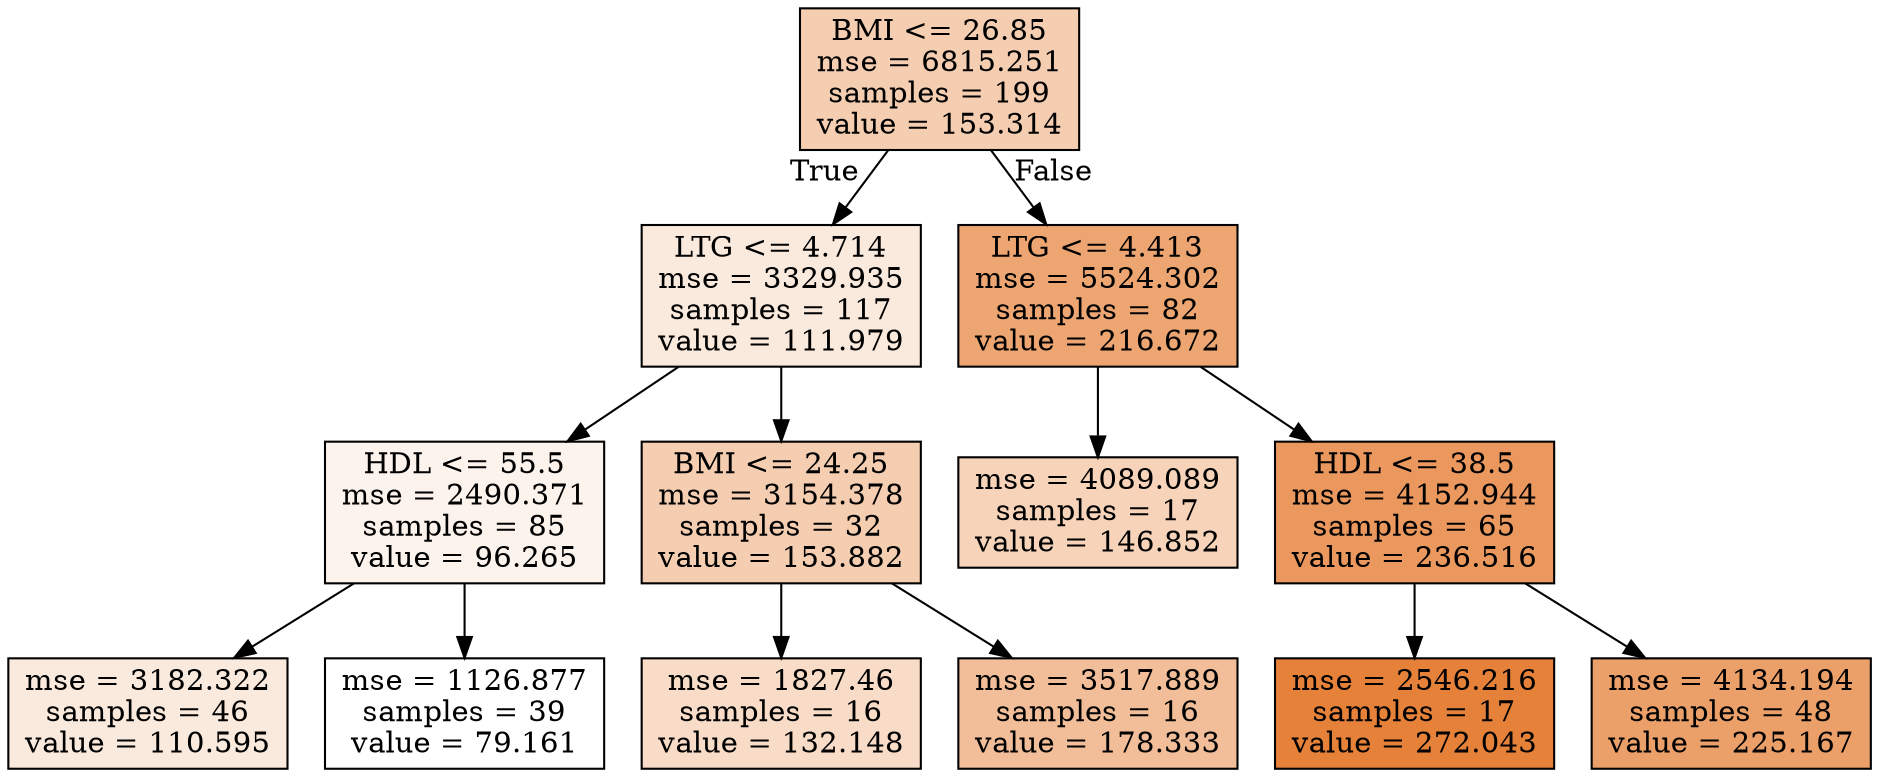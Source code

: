 digraph Tree {
node [shape=box, style="filled", color="black"] ;
0 [label="BMI <= 26.85\nmse = 6815.251\nsamples = 199\nvalue = 153.314", fillcolor="#e5813962"] ;
1 [label="LTG <= 4.714\nmse = 3329.935\nsamples = 117\nvalue = 111.979", fillcolor="#e581392b"] ;
0 -> 1 [labeldistance=2.5, labelangle=45, headlabel="True"] ;
2 [label="HDL <= 55.5\nmse = 2490.371\nsamples = 85\nvalue = 96.265", fillcolor="#e5813917"] ;
1 -> 2 ;
3 [label="mse = 3182.322\nsamples = 46\nvalue = 110.595", fillcolor="#e581392a"] ;
2 -> 3 ;
4 [label="mse = 1126.877\nsamples = 39\nvalue = 79.161", fillcolor="#e5813900"] ;
2 -> 4 ;
5 [label="BMI <= 24.25\nmse = 3154.378\nsamples = 32\nvalue = 153.882", fillcolor="#e5813963"] ;
1 -> 5 ;
6 [label="mse = 1827.46\nsamples = 16\nvalue = 132.148", fillcolor="#e5813946"] ;
5 -> 6 ;
7 [label="mse = 3517.889\nsamples = 16\nvalue = 178.333", fillcolor="#e5813983"] ;
5 -> 7 ;
8 [label="LTG <= 4.413\nmse = 5524.302\nsamples = 82\nvalue = 216.672", fillcolor="#e58139b6"] ;
0 -> 8 [labeldistance=2.5, labelangle=-45, headlabel="False"] ;
9 [label="mse = 4089.089\nsamples = 17\nvalue = 146.852", fillcolor="#e5813959"] ;
8 -> 9 ;
10 [label="HDL <= 38.5\nmse = 4152.944\nsamples = 65\nvalue = 236.516", fillcolor="#e58139d0"] ;
8 -> 10 ;
11 [label="mse = 2546.216\nsamples = 17\nvalue = 272.043", fillcolor="#e58139ff"] ;
10 -> 11 ;
12 [label="mse = 4134.194\nsamples = 48\nvalue = 225.167", fillcolor="#e58139c1"] ;
10 -> 12 ;
}